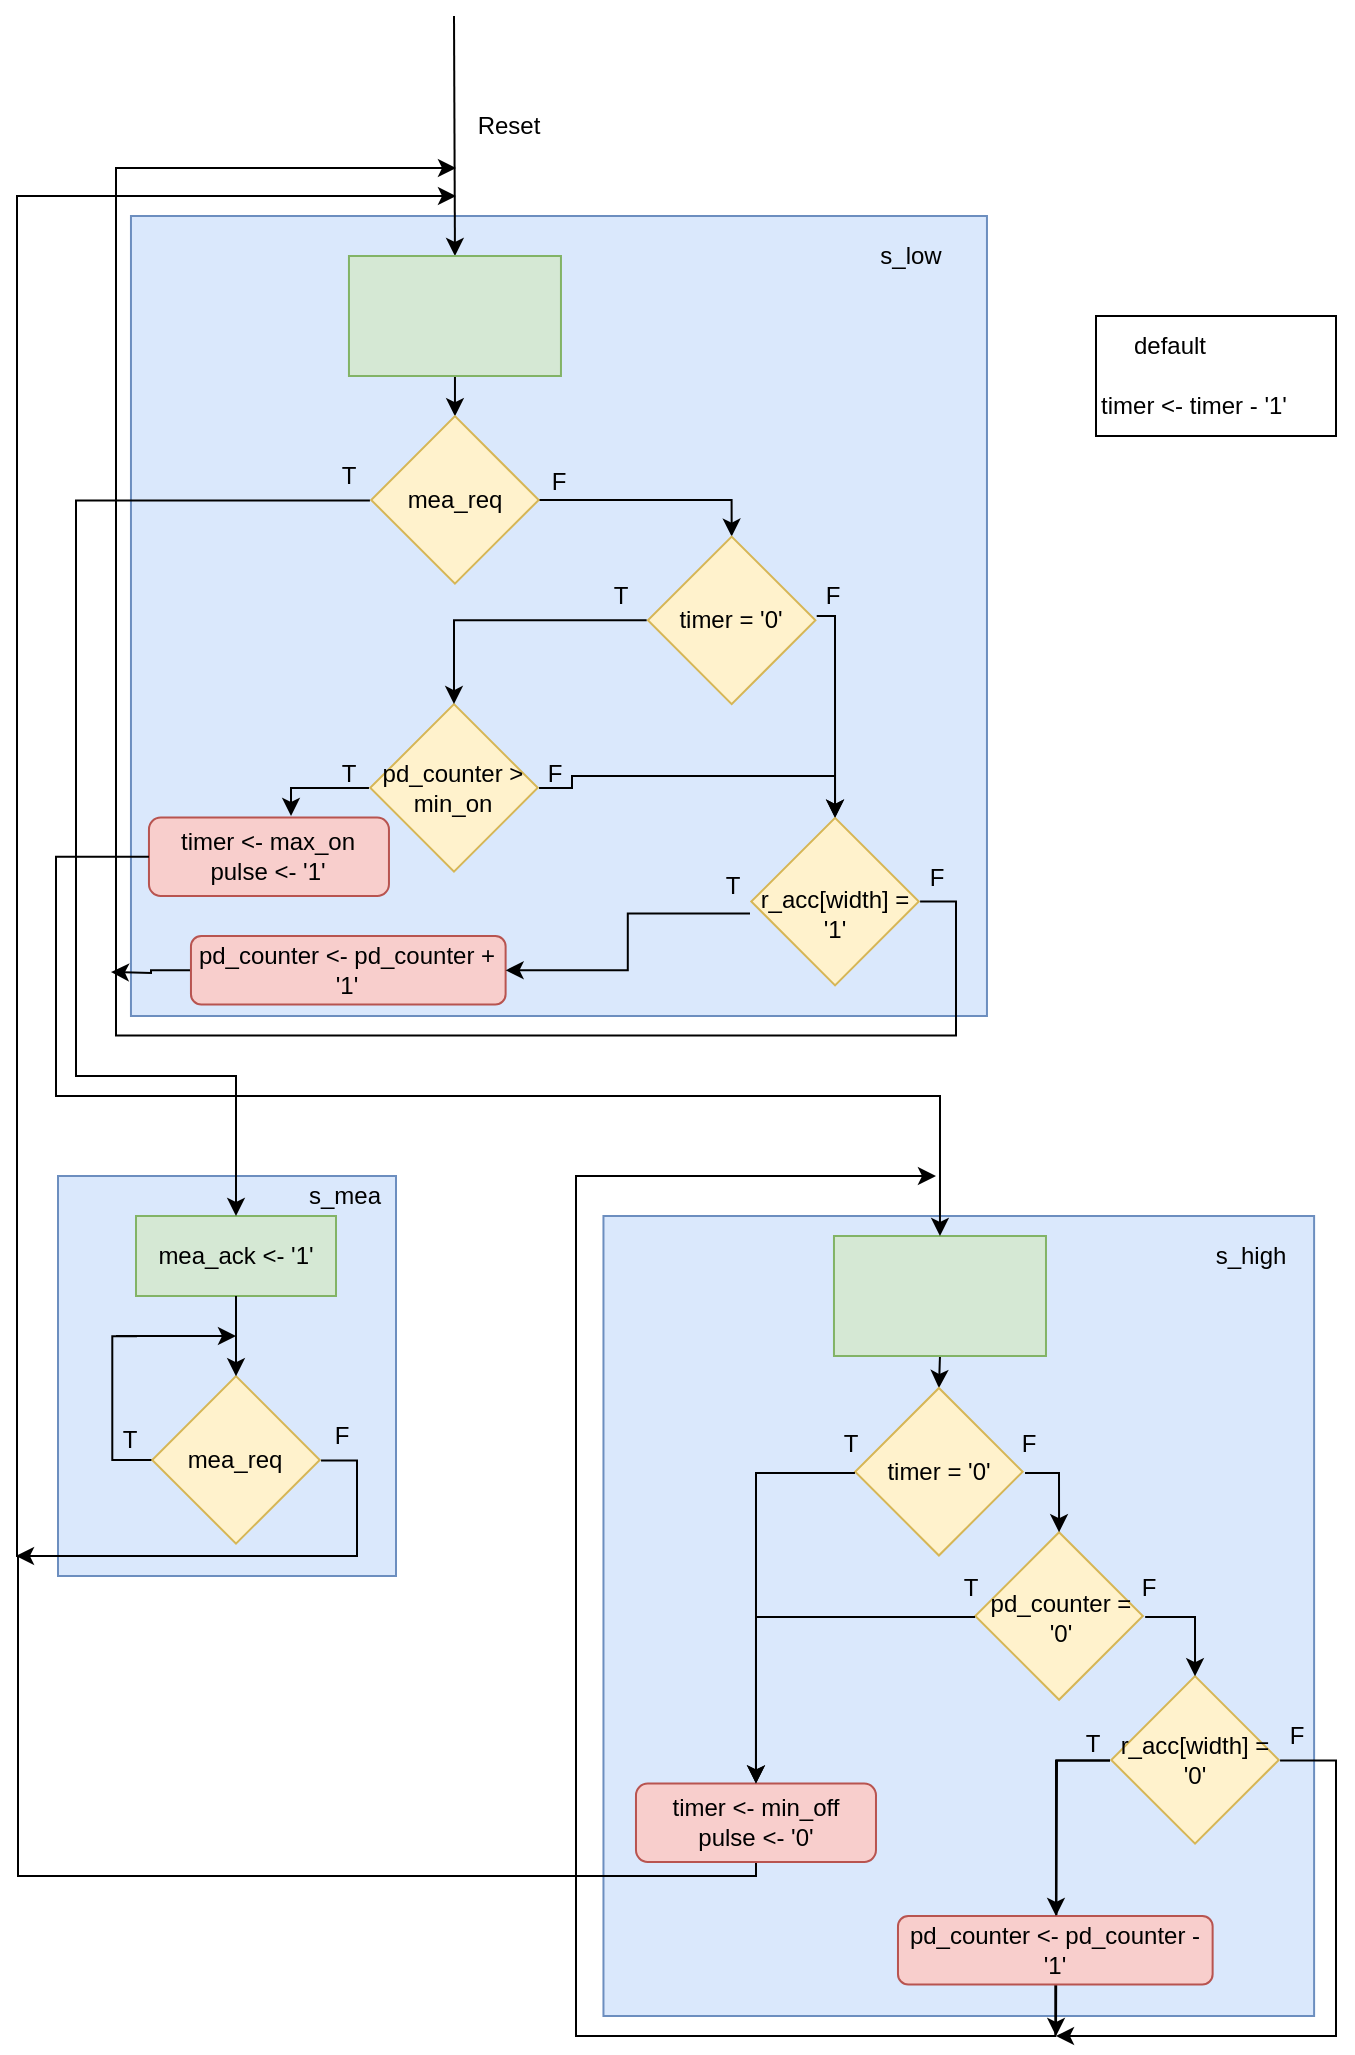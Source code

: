 <mxfile version="23.1.1" type="github">
  <diagram name="Page-1" id="hOQKtH4IWWjvnmXXgJGV">
    <mxGraphModel dx="954" dy="727" grid="1" gridSize="10" guides="1" tooltips="1" connect="1" arrows="1" fold="1" page="1" pageScale="1" pageWidth="850" pageHeight="1100" math="0" shadow="0">
      <root>
        <mxCell id="0" />
        <mxCell id="1" parent="0" />
        <mxCell id="d8hcWyDVBbq2IkfKw_T5-8" value="" style="rounded=0;whiteSpace=wrap;html=1;" parent="1" vertex="1">
          <mxGeometry x="580" y="610" width="120" height="60" as="geometry" />
        </mxCell>
        <mxCell id="7EblaMGkWfNoBb0x5ROF-58" value="" style="rounded=0;whiteSpace=wrap;html=1;fillColor=#dae8fc;strokeColor=#6c8ebf;" parent="1" vertex="1">
          <mxGeometry x="61" y="1040" width="169" height="200" as="geometry" />
        </mxCell>
        <mxCell id="7EblaMGkWfNoBb0x5ROF-3" value="" style="rounded=0;whiteSpace=wrap;html=1;fillColor=#dae8fc;strokeColor=#6c8ebf;" parent="1" vertex="1">
          <mxGeometry x="97.48" y="560" width="428" height="400" as="geometry" />
        </mxCell>
        <mxCell id="8vx6SqyI67sq7ZQJnIV3-156" value="" style="endArrow=classic;html=1;rounded=1;entryX=0.5;entryY=0;entryDx=0;entryDy=0;" parent="1" target="8vx6SqyI67sq7ZQJnIV3-157" edge="1">
          <mxGeometry width="50" height="50" relative="1" as="geometry">
            <mxPoint x="259" y="460" as="sourcePoint" />
            <mxPoint x="370" y="560" as="targetPoint" />
          </mxGeometry>
        </mxCell>
        <mxCell id="7EblaMGkWfNoBb0x5ROF-8" style="edgeStyle=orthogonalEdgeStyle;rounded=0;orthogonalLoop=1;jettySize=auto;html=1;exitX=0.5;exitY=1;exitDx=0;exitDy=0;entryX=1;entryY=0;entryDx=0;entryDy=0;" parent="1" source="8vx6SqyI67sq7ZQJnIV3-157" target="7EblaMGkWfNoBb0x5ROF-6" edge="1">
          <mxGeometry relative="1" as="geometry" />
        </mxCell>
        <mxCell id="8vx6SqyI67sq7ZQJnIV3-157" value="" style="rounded=0;whiteSpace=wrap;html=1;fillColor=#d5e8d4;strokeColor=#82b366;" parent="1" vertex="1">
          <mxGeometry x="206.48" y="580" width="106" height="60" as="geometry" />
        </mxCell>
        <mxCell id="8vx6SqyI67sq7ZQJnIV3-158" value="Reset" style="text;html=1;align=center;verticalAlign=middle;whiteSpace=wrap;rounded=0;" parent="1" vertex="1">
          <mxGeometry x="270.52" y="510" width="31" height="10" as="geometry" />
        </mxCell>
        <mxCell id="7EblaMGkWfNoBb0x5ROF-2" value="timer &amp;lt;- timer - &#39;1&#39;" style="text;html=1;align=center;verticalAlign=middle;whiteSpace=wrap;rounded=0;" parent="1" vertex="1">
          <mxGeometry x="569.05" y="640" width="120" height="30" as="geometry" />
        </mxCell>
        <mxCell id="7EblaMGkWfNoBb0x5ROF-31" style="edgeStyle=orthogonalEdgeStyle;rounded=0;orthogonalLoop=1;jettySize=auto;html=1;entryX=1;entryY=0;entryDx=0;entryDy=0;" parent="1" source="7EblaMGkWfNoBb0x5ROF-13" target="7EblaMGkWfNoBb0x5ROF-20" edge="1">
          <mxGeometry relative="1" as="geometry">
            <Array as="points">
              <mxPoint x="450" y="760" />
            </Array>
            <mxPoint x="456" y="821.43" as="targetPoint" />
          </mxGeometry>
        </mxCell>
        <mxCell id="7EblaMGkWfNoBb0x5ROF-16" value="" style="group" parent="1" vertex="1" connectable="0">
          <mxGeometry x="216.48" y="804.05" width="85.039" height="83.752" as="geometry" />
        </mxCell>
        <mxCell id="7EblaMGkWfNoBb0x5ROF-14" value="" style="whiteSpace=wrap;html=1;aspect=fixed;rounded=0;rotation=-45;fillColor=#fff2cc;strokeColor=#d6b656;" parent="7EblaMGkWfNoBb0x5ROF-16" vertex="1">
          <mxGeometry x="12.905" y="12.265" width="59.221" height="59.221" as="geometry" />
        </mxCell>
        <mxCell id="7EblaMGkWfNoBb0x5ROF-15" value="pd_counter &amp;gt; min_on" style="text;html=1;align=center;verticalAlign=middle;whiteSpace=wrap;rounded=0;" parent="7EblaMGkWfNoBb0x5ROF-16" vertex="1">
          <mxGeometry y="29.02" width="85.039" height="25.714" as="geometry" />
        </mxCell>
        <mxCell id="7EblaMGkWfNoBb0x5ROF-18" value="" style="group" parent="1" vertex="1" connectable="0">
          <mxGeometry x="390" y="860.81" width="119.055" height="84.416" as="geometry" />
        </mxCell>
        <mxCell id="7EblaMGkWfNoBb0x5ROF-19" value="" style="group" parent="7EblaMGkWfNoBb0x5ROF-18" vertex="1" connectable="0">
          <mxGeometry x="17.008" width="85.039" height="84.416" as="geometry" />
        </mxCell>
        <mxCell id="7EblaMGkWfNoBb0x5ROF-20" value="" style="whiteSpace=wrap;html=1;aspect=fixed;rounded=0;rotation=-45;fillColor=#fff2cc;strokeColor=#d6b656;" parent="7EblaMGkWfNoBb0x5ROF-19" vertex="1">
          <mxGeometry x="12.909" y="12.362" width="59.221" height="59.221" as="geometry" />
        </mxCell>
        <mxCell id="7EblaMGkWfNoBb0x5ROF-27" style="edgeStyle=orthogonalEdgeStyle;rounded=0;orthogonalLoop=1;jettySize=auto;html=1;" parent="7EblaMGkWfNoBb0x5ROF-19" source="7EblaMGkWfNoBb0x5ROF-21" edge="1">
          <mxGeometry relative="1" as="geometry">
            <mxPoint x="-147.008" y="-324.81" as="targetPoint" />
            <Array as="points">
              <mxPoint x="103" y="42" />
              <mxPoint x="103" y="109" />
              <mxPoint x="-317" y="109" />
              <mxPoint x="-317" y="-325" />
            </Array>
          </mxGeometry>
        </mxCell>
        <mxCell id="7EblaMGkWfNoBb0x5ROF-21" value="r_acc[width] = &#39;1&#39;" style="text;html=1;align=center;verticalAlign=middle;whiteSpace=wrap;rounded=0;" parent="7EblaMGkWfNoBb0x5ROF-19" vertex="1">
          <mxGeometry y="35.071" width="85.039" height="25.714" as="geometry" />
        </mxCell>
        <mxCell id="7EblaMGkWfNoBb0x5ROF-22" value="T" style="text;html=1;align=center;verticalAlign=middle;whiteSpace=wrap;rounded=0;" parent="7EblaMGkWfNoBb0x5ROF-18" vertex="1">
          <mxGeometry y="25.714" width="17.008" height="17.143" as="geometry" />
        </mxCell>
        <mxCell id="7EblaMGkWfNoBb0x5ROF-23" value="F" style="text;html=1;align=center;verticalAlign=middle;whiteSpace=wrap;rounded=0;" parent="7EblaMGkWfNoBb0x5ROF-18" vertex="1">
          <mxGeometry x="102.047" y="25.714" width="17.008" height="8.571" as="geometry" />
        </mxCell>
        <mxCell id="7EblaMGkWfNoBb0x5ROF-29" style="edgeStyle=orthogonalEdgeStyle;rounded=0;orthogonalLoop=1;jettySize=auto;html=1;" parent="1" source="7EblaMGkWfNoBb0x5ROF-25" edge="1">
          <mxGeometry relative="1" as="geometry">
            <mxPoint x="87.48" y="938" as="targetPoint" />
          </mxGeometry>
        </mxCell>
        <mxCell id="7EblaMGkWfNoBb0x5ROF-25" value="pd_counter &amp;lt;- pd_counter + &#39;1&#39;" style="rounded=1;whiteSpace=wrap;html=1;fillColor=#f8cecc;strokeColor=#b85450;" parent="1" vertex="1">
          <mxGeometry x="127.48" y="920" width="157.323" height="34.286" as="geometry" />
        </mxCell>
        <mxCell id="7EblaMGkWfNoBb0x5ROF-26" style="edgeStyle=orthogonalEdgeStyle;rounded=0;orthogonalLoop=1;jettySize=auto;html=1;" parent="1" source="7EblaMGkWfNoBb0x5ROF-21" target="7EblaMGkWfNoBb0x5ROF-25" edge="1">
          <mxGeometry relative="1" as="geometry" />
        </mxCell>
        <mxCell id="7EblaMGkWfNoBb0x5ROF-24" style="edgeStyle=orthogonalEdgeStyle;rounded=0;orthogonalLoop=1;jettySize=auto;html=1;entryX=1;entryY=0;entryDx=0;entryDy=0;" parent="1" source="7EblaMGkWfNoBb0x5ROF-15" target="7EblaMGkWfNoBb0x5ROF-20" edge="1">
          <mxGeometry relative="1" as="geometry">
            <mxPoint x="367.48" y="860" as="targetPoint" />
            <Array as="points">
              <mxPoint x="318" y="846" />
              <mxPoint x="318" y="840" />
            </Array>
          </mxGeometry>
        </mxCell>
        <mxCell id="7EblaMGkWfNoBb0x5ROF-38" value="T" style="text;html=1;align=center;verticalAlign=middle;whiteSpace=wrap;rounded=0;" parent="1" vertex="1">
          <mxGeometry x="197.64" y="830" width="17.008" height="17.143" as="geometry" />
        </mxCell>
        <mxCell id="7EblaMGkWfNoBb0x5ROF-41" value="F" style="text;html=1;align=center;verticalAlign=middle;whiteSpace=wrap;rounded=0;" parent="1" vertex="1">
          <mxGeometry x="300.55" y="834.29" width="17.008" height="8.571" as="geometry" />
        </mxCell>
        <mxCell id="7EblaMGkWfNoBb0x5ROF-59" value="" style="group" parent="1" vertex="1" connectable="0">
          <mxGeometry x="87.48" y="1060" width="202.52" height="164.416" as="geometry" />
        </mxCell>
        <mxCell id="7EblaMGkWfNoBb0x5ROF-47" value="mea_ack &amp;lt;- &#39;1&#39;" style="rounded=0;whiteSpace=wrap;html=1;fillColor=#d5e8d4;strokeColor=#82b366;" parent="7EblaMGkWfNoBb0x5ROF-59" vertex="1">
          <mxGeometry x="12.52" width="100" height="40" as="geometry" />
        </mxCell>
        <mxCell id="7EblaMGkWfNoBb0x5ROF-48" value="" style="group" parent="7EblaMGkWfNoBb0x5ROF-59" vertex="1" connectable="0">
          <mxGeometry x="20" y="80" width="85.039" height="84.416" as="geometry" />
        </mxCell>
        <mxCell id="7EblaMGkWfNoBb0x5ROF-49" style="edgeStyle=orthogonalEdgeStyle;rounded=0;orthogonalLoop=1;jettySize=auto;html=1;curved=0;endArrow=none;endFill=0;" parent="7EblaMGkWfNoBb0x5ROF-48" source="7EblaMGkWfNoBb0x5ROF-50" edge="1">
          <mxGeometry relative="1" as="geometry">
            <mxPoint x="-7.48" y="-20" as="targetPoint" />
          </mxGeometry>
        </mxCell>
        <mxCell id="7EblaMGkWfNoBb0x5ROF-50" value="" style="whiteSpace=wrap;html=1;aspect=fixed;rounded=0;rotation=-45;fillColor=#fff2cc;strokeColor=#d6b656;" parent="7EblaMGkWfNoBb0x5ROF-48" vertex="1">
          <mxGeometry x="12.909" y="12.362" width="59.221" height="59.221" as="geometry" />
        </mxCell>
        <mxCell id="7EblaMGkWfNoBb0x5ROF-51" value="mea_req " style="text;html=1;align=center;verticalAlign=middle;whiteSpace=wrap;rounded=0;" parent="7EblaMGkWfNoBb0x5ROF-48" vertex="1">
          <mxGeometry y="29.351" width="85.039" height="25.714" as="geometry" />
        </mxCell>
        <mxCell id="7EblaMGkWfNoBb0x5ROF-52" style="edgeStyle=orthogonalEdgeStyle;rounded=0;orthogonalLoop=1;jettySize=auto;html=1;exitX=0.5;exitY=1;exitDx=0;exitDy=0;curved=0;" parent="7EblaMGkWfNoBb0x5ROF-59" source="7EblaMGkWfNoBb0x5ROF-47" target="7EblaMGkWfNoBb0x5ROF-50" edge="1">
          <mxGeometry relative="1" as="geometry" />
        </mxCell>
        <mxCell id="7EblaMGkWfNoBb0x5ROF-54" style="edgeStyle=orthogonalEdgeStyle;rounded=0;orthogonalLoop=1;jettySize=auto;html=1;curved=0;" parent="7EblaMGkWfNoBb0x5ROF-59" source="7EblaMGkWfNoBb0x5ROF-51" edge="1">
          <mxGeometry relative="1" as="geometry">
            <mxPoint x="172.52" y="-510" as="targetPoint" />
            <Array as="points">
              <mxPoint x="123" y="122" />
              <mxPoint x="123" y="170" />
              <mxPoint x="-47" y="170" />
              <mxPoint x="-47" y="-510" />
            </Array>
          </mxGeometry>
        </mxCell>
        <mxCell id="7EblaMGkWfNoBb0x5ROF-55" value="T" style="text;html=1;align=center;verticalAlign=middle;whiteSpace=wrap;rounded=0;" parent="7EblaMGkWfNoBb0x5ROF-59" vertex="1">
          <mxGeometry y="102.21" width="20" height="20" as="geometry" />
        </mxCell>
        <mxCell id="7EblaMGkWfNoBb0x5ROF-56" value="F" style="text;html=1;align=center;verticalAlign=middle;whiteSpace=wrap;rounded=0;" parent="7EblaMGkWfNoBb0x5ROF-59" vertex="1">
          <mxGeometry x="105.04" y="100" width="20" height="20" as="geometry" />
        </mxCell>
        <mxCell id="7EblaMGkWfNoBb0x5ROF-57" value="" style="endArrow=classic;html=1;rounded=1;" parent="7EblaMGkWfNoBb0x5ROF-59" edge="1">
          <mxGeometry width="50" height="50" relative="1" as="geometry">
            <mxPoint x="2.52" y="60" as="sourcePoint" />
            <mxPoint x="62.52" y="60" as="targetPoint" />
          </mxGeometry>
        </mxCell>
        <mxCell id="7EblaMGkWfNoBb0x5ROF-60" value="s_low" style="text;html=1;align=center;verticalAlign=middle;whiteSpace=wrap;rounded=0;" parent="1" vertex="1">
          <mxGeometry x="477.48" y="570" width="21" height="20" as="geometry" />
        </mxCell>
        <mxCell id="7EblaMGkWfNoBb0x5ROF-62" value="&lt;div&gt;timer &amp;lt;- max_on&lt;/div&gt;&lt;div&gt;pulse &amp;lt;- &#39;1&#39;&lt;br&gt;&lt;/div&gt;" style="rounded=1;whiteSpace=wrap;html=1;fillColor=#f8cecc;strokeColor=#b85450;perimeterSpacing=0;glass=0;" parent="1" vertex="1">
          <mxGeometry x="106.48" y="860.81" width="120" height="39.19" as="geometry" />
        </mxCell>
        <mxCell id="7EblaMGkWfNoBb0x5ROF-63" style="edgeStyle=orthogonalEdgeStyle;rounded=0;orthogonalLoop=1;jettySize=auto;html=1;entryX=0.187;entryY=0.75;entryDx=0;entryDy=0;entryPerimeter=0;" parent="1" source="7EblaMGkWfNoBb0x5ROF-15" target="7EblaMGkWfNoBb0x5ROF-3" edge="1">
          <mxGeometry relative="1" as="geometry">
            <Array as="points">
              <mxPoint x="177.48" y="846" />
            </Array>
          </mxGeometry>
        </mxCell>
        <mxCell id="7EblaMGkWfNoBb0x5ROF-64" value="" style="rounded=0;whiteSpace=wrap;html=1;fillColor=#dae8fc;strokeColor=#6c8ebf;" parent="1" vertex="1">
          <mxGeometry x="333.73" y="1060" width="355.32" height="400" as="geometry" />
        </mxCell>
        <mxCell id="7EblaMGkWfNoBb0x5ROF-65" style="edgeStyle=orthogonalEdgeStyle;rounded=0;orthogonalLoop=1;jettySize=auto;html=1;exitX=0.5;exitY=1;exitDx=0;exitDy=0;entryX=1;entryY=0;entryDx=0;entryDy=0;" parent="1" source="7EblaMGkWfNoBb0x5ROF-66" target="7EblaMGkWfNoBb0x5ROF-73" edge="1">
          <mxGeometry relative="1" as="geometry">
            <mxPoint x="501.99" y="1180.097" as="targetPoint" />
          </mxGeometry>
        </mxCell>
        <mxCell id="7EblaMGkWfNoBb0x5ROF-66" value="" style="rounded=0;whiteSpace=wrap;html=1;fillColor=#d5e8d4;strokeColor=#82b366;" parent="1" vertex="1">
          <mxGeometry x="448.99" y="1070" width="106" height="60" as="geometry" />
        </mxCell>
        <mxCell id="7EblaMGkWfNoBb0x5ROF-80" value="" style="group" parent="1" vertex="1" connectable="0">
          <mxGeometry x="569.99" y="1290.0" width="119.055" height="84.416" as="geometry" />
        </mxCell>
        <mxCell id="7EblaMGkWfNoBb0x5ROF-81" value="" style="group" parent="7EblaMGkWfNoBb0x5ROF-80" vertex="1" connectable="0">
          <mxGeometry x="17.008" width="85.039" height="84.416" as="geometry" />
        </mxCell>
        <mxCell id="7EblaMGkWfNoBb0x5ROF-82" value="" style="whiteSpace=wrap;html=1;aspect=fixed;rounded=0;rotation=-45;fillColor=#fff2cc;strokeColor=#d6b656;" parent="7EblaMGkWfNoBb0x5ROF-81" vertex="1">
          <mxGeometry x="12.909" y="12.362" width="59.221" height="59.221" as="geometry" />
        </mxCell>
        <mxCell id="d8hcWyDVBbq2IkfKw_T5-2" style="edgeStyle=orthogonalEdgeStyle;rounded=0;orthogonalLoop=1;jettySize=auto;html=1;" parent="7EblaMGkWfNoBb0x5ROF-81" source="7EblaMGkWfNoBb0x5ROF-84" edge="1">
          <mxGeometry relative="1" as="geometry">
            <mxPoint x="-26.998" y="180.0" as="targetPoint" />
          </mxGeometry>
        </mxCell>
        <mxCell id="d8hcWyDVBbq2IkfKw_T5-4" style="edgeStyle=orthogonalEdgeStyle;rounded=0;orthogonalLoop=1;jettySize=auto;html=1;" parent="7EblaMGkWfNoBb0x5ROF-81" source="7EblaMGkWfNoBb0x5ROF-84" edge="1">
          <mxGeometry relative="1" as="geometry">
            <mxPoint x="-26.998" y="180.0" as="targetPoint" />
            <Array as="points">
              <mxPoint x="113" y="42" />
              <mxPoint x="113" y="180" />
            </Array>
          </mxGeometry>
        </mxCell>
        <mxCell id="7EblaMGkWfNoBb0x5ROF-84" value="r_acc[width] = &#39;0&#39;" style="text;html=1;align=center;verticalAlign=middle;whiteSpace=wrap;rounded=0;" parent="7EblaMGkWfNoBb0x5ROF-81" vertex="1">
          <mxGeometry y="29.351" width="85.039" height="25.714" as="geometry" />
        </mxCell>
        <mxCell id="7EblaMGkWfNoBb0x5ROF-85" value="T" style="text;html=1;align=center;verticalAlign=middle;whiteSpace=wrap;rounded=0;" parent="7EblaMGkWfNoBb0x5ROF-80" vertex="1">
          <mxGeometry y="25.714" width="17.008" height="17.143" as="geometry" />
        </mxCell>
        <mxCell id="7EblaMGkWfNoBb0x5ROF-86" value="F" style="text;html=1;align=center;verticalAlign=middle;whiteSpace=wrap;rounded=0;" parent="7EblaMGkWfNoBb0x5ROF-80" vertex="1">
          <mxGeometry x="102.047" y="25.714" width="17.008" height="8.571" as="geometry" />
        </mxCell>
        <mxCell id="7EblaMGkWfNoBb0x5ROF-87" style="edgeStyle=orthogonalEdgeStyle;rounded=0;orthogonalLoop=1;jettySize=auto;html=1;" parent="1" source="7EblaMGkWfNoBb0x5ROF-88" edge="1">
          <mxGeometry relative="1" as="geometry">
            <mxPoint x="499.99" y="1040" as="targetPoint" />
            <Array as="points">
              <mxPoint x="559.99" y="1470" />
              <mxPoint x="319.99" y="1470" />
              <mxPoint x="319.99" y="1040" />
            </Array>
          </mxGeometry>
        </mxCell>
        <mxCell id="7EblaMGkWfNoBb0x5ROF-88" value="pd_counter &amp;lt;- pd_counter - &#39;1&#39;" style="rounded=1;whiteSpace=wrap;html=1;fillColor=#f8cecc;strokeColor=#b85450;" parent="1" vertex="1">
          <mxGeometry x="480.99" y="1410" width="157.323" height="34.286" as="geometry" />
        </mxCell>
        <mxCell id="7EblaMGkWfNoBb0x5ROF-89" style="edgeStyle=orthogonalEdgeStyle;rounded=0;orthogonalLoop=1;jettySize=auto;html=1;" parent="1" source="7EblaMGkWfNoBb0x5ROF-84" edge="1">
          <mxGeometry relative="1" as="geometry">
            <mxPoint x="559.99" y="1410" as="targetPoint" />
            <Array as="points">
              <mxPoint x="559.99" y="1332" />
            </Array>
          </mxGeometry>
        </mxCell>
        <mxCell id="7EblaMGkWfNoBb0x5ROF-109" value="" style="group" parent="1" vertex="1" connectable="0">
          <mxGeometry x="448.99" y="1146" width="105.998" height="83.752" as="geometry" />
        </mxCell>
        <mxCell id="7EblaMGkWfNoBb0x5ROF-94" value="T" style="text;html=1;align=center;verticalAlign=middle;whiteSpace=wrap;rounded=0;" parent="7EblaMGkWfNoBb0x5ROF-109" vertex="1">
          <mxGeometry y="19.71" width="17.008" height="17.143" as="geometry" />
        </mxCell>
        <mxCell id="7EblaMGkWfNoBb0x5ROF-96" value="F" style="text;html=1;align=center;verticalAlign=middle;whiteSpace=wrap;rounded=0;" parent="7EblaMGkWfNoBb0x5ROF-109" vertex="1">
          <mxGeometry x="88.99" y="24" width="17.008" height="8.571" as="geometry" />
        </mxCell>
        <mxCell id="7EblaMGkWfNoBb0x5ROF-107" value="" style="group" parent="7EblaMGkWfNoBb0x5ROF-109" vertex="1" connectable="0">
          <mxGeometry x="10.48" width="85.039" height="83.752" as="geometry" />
        </mxCell>
        <mxCell id="7EblaMGkWfNoBb0x5ROF-73" value="" style="whiteSpace=wrap;html=1;aspect=fixed;rounded=0;rotation=-45;fillColor=#fff2cc;strokeColor=#d6b656;" parent="7EblaMGkWfNoBb0x5ROF-107" vertex="1">
          <mxGeometry x="12.385" y="12.265" width="59.221" height="59.221" as="geometry" />
        </mxCell>
        <mxCell id="7EblaMGkWfNoBb0x5ROF-75" value="timer = &#39;0&#39;" style="text;html=1;align=center;verticalAlign=middle;whiteSpace=wrap;rounded=0;" parent="7EblaMGkWfNoBb0x5ROF-107" vertex="1">
          <mxGeometry y="29.56" width="85.039" height="25.714" as="geometry" />
        </mxCell>
        <mxCell id="7EblaMGkWfNoBb0x5ROF-111" value="" style="group" parent="1" vertex="1" connectable="0">
          <mxGeometry x="509.06" y="1218.12" width="105.998" height="83.752" as="geometry" />
        </mxCell>
        <mxCell id="7EblaMGkWfNoBb0x5ROF-112" value="T" style="text;html=1;align=center;verticalAlign=middle;whiteSpace=wrap;rounded=0;" parent="7EblaMGkWfNoBb0x5ROF-111" vertex="1">
          <mxGeometry y="19.71" width="17.008" height="17.143" as="geometry" />
        </mxCell>
        <mxCell id="7EblaMGkWfNoBb0x5ROF-113" value="F" style="text;html=1;align=center;verticalAlign=middle;whiteSpace=wrap;rounded=0;" parent="7EblaMGkWfNoBb0x5ROF-111" vertex="1">
          <mxGeometry x="88.99" y="24" width="17.008" height="8.571" as="geometry" />
        </mxCell>
        <mxCell id="7EblaMGkWfNoBb0x5ROF-114" value="" style="group" parent="7EblaMGkWfNoBb0x5ROF-111" vertex="1" connectable="0">
          <mxGeometry x="10.48" width="85.039" height="83.752" as="geometry" />
        </mxCell>
        <mxCell id="7EblaMGkWfNoBb0x5ROF-115" value="" style="whiteSpace=wrap;html=1;aspect=fixed;rounded=0;rotation=-45;fillColor=#fff2cc;strokeColor=#d6b656;" parent="7EblaMGkWfNoBb0x5ROF-114" vertex="1">
          <mxGeometry x="12.385" y="12.265" width="59.221" height="59.221" as="geometry" />
        </mxCell>
        <mxCell id="7EblaMGkWfNoBb0x5ROF-116" value="pd_counter = &#39;0&#39;" style="text;html=1;align=center;verticalAlign=middle;whiteSpace=wrap;rounded=0;" parent="7EblaMGkWfNoBb0x5ROF-114" vertex="1">
          <mxGeometry y="29.56" width="85.039" height="25.714" as="geometry" />
        </mxCell>
        <mxCell id="d8hcWyDVBbq2IkfKw_T5-5" style="edgeStyle=orthogonalEdgeStyle;rounded=0;orthogonalLoop=1;jettySize=auto;html=1;" parent="1" source="7EblaMGkWfNoBb0x5ROF-119" edge="1">
          <mxGeometry relative="1" as="geometry">
            <mxPoint x="40" y="1230" as="targetPoint" />
            <Array as="points">
              <mxPoint x="410" y="1390" />
              <mxPoint x="41" y="1390" />
            </Array>
          </mxGeometry>
        </mxCell>
        <mxCell id="7EblaMGkWfNoBb0x5ROF-119" value="&lt;div&gt;timer &amp;lt;- min_off&lt;/div&gt;&lt;div&gt;pulse &amp;lt;- &#39;0&#39;&lt;br&gt;&lt;/div&gt;" style="rounded=1;whiteSpace=wrap;html=1;fillColor=#f8cecc;strokeColor=#b85450;perimeterSpacing=0;glass=0;" parent="1" vertex="1">
          <mxGeometry x="349.99" y="1343.75" width="120" height="39.19" as="geometry" />
        </mxCell>
        <mxCell id="7EblaMGkWfNoBb0x5ROF-124" style="edgeStyle=orthogonalEdgeStyle;rounded=0;orthogonalLoop=1;jettySize=auto;html=1;entryX=0.5;entryY=0;entryDx=0;entryDy=0;" parent="1" source="7EblaMGkWfNoBb0x5ROF-75" target="7EblaMGkWfNoBb0x5ROF-119" edge="1">
          <mxGeometry relative="1" as="geometry">
            <Array as="points">
              <mxPoint x="409.99" y="1189" />
            </Array>
          </mxGeometry>
        </mxCell>
        <mxCell id="7EblaMGkWfNoBb0x5ROF-42" style="edgeStyle=orthogonalEdgeStyle;rounded=0;orthogonalLoop=1;jettySize=auto;html=1;exitX=0;exitY=0.5;exitDx=0;exitDy=0;entryX=0.5;entryY=0;entryDx=0;entryDy=0;" parent="1" source="7EblaMGkWfNoBb0x5ROF-62" target="7EblaMGkWfNoBb0x5ROF-66" edge="1">
          <mxGeometry relative="1" as="geometry">
            <mxPoint x="550" y="1050" as="targetPoint" />
            <mxPoint x="230" y="850" as="sourcePoint" />
            <Array as="points">
              <mxPoint x="60" y="880" />
              <mxPoint x="60" y="1000" />
              <mxPoint x="502" y="1000" />
            </Array>
          </mxGeometry>
        </mxCell>
        <mxCell id="7EblaMGkWfNoBb0x5ROF-43" style="edgeStyle=orthogonalEdgeStyle;rounded=0;orthogonalLoop=1;jettySize=auto;html=1;entryX=0.5;entryY=0;entryDx=0;entryDy=0;" parent="1" source="7EblaMGkWfNoBb0x5ROF-7" target="7EblaMGkWfNoBb0x5ROF-47" edge="1">
          <mxGeometry relative="1" as="geometry">
            <mxPoint x="37.48" y="1060" as="targetPoint" />
            <Array as="points">
              <mxPoint x="70" y="702" />
              <mxPoint x="70" y="990" />
              <mxPoint x="150" y="990" />
            </Array>
          </mxGeometry>
        </mxCell>
        <mxCell id="7EblaMGkWfNoBb0x5ROF-127" style="edgeStyle=orthogonalEdgeStyle;rounded=0;orthogonalLoop=1;jettySize=auto;html=1;entryX=1;entryY=0;entryDx=0;entryDy=0;" parent="1" source="7EblaMGkWfNoBb0x5ROF-6" target="7EblaMGkWfNoBb0x5ROF-12" edge="1">
          <mxGeometry relative="1" as="geometry">
            <Array as="points">
              <mxPoint x="398" y="702" />
            </Array>
          </mxGeometry>
        </mxCell>
        <mxCell id="7EblaMGkWfNoBb0x5ROF-128" value="" style="group" parent="1" vertex="1" connectable="0">
          <mxGeometry x="197.64" y="660" width="122.35" height="84.416" as="geometry" />
        </mxCell>
        <mxCell id="7EblaMGkWfNoBb0x5ROF-4" value="" style="group" parent="7EblaMGkWfNoBb0x5ROF-128" vertex="1" connectable="0">
          <mxGeometry x="19.32" width="85.039" height="84.416" as="geometry" />
        </mxCell>
        <mxCell id="7EblaMGkWfNoBb0x5ROF-6" value="" style="whiteSpace=wrap;html=1;aspect=fixed;rounded=0;rotation=-45;fillColor=#fff2cc;strokeColor=#d6b656;" parent="7EblaMGkWfNoBb0x5ROF-4" vertex="1">
          <mxGeometry x="12.909" y="12.362" width="59.221" height="59.221" as="geometry" />
        </mxCell>
        <mxCell id="7EblaMGkWfNoBb0x5ROF-7" value="&lt;div&gt;mea_req&lt;/div&gt;" style="text;html=1;align=center;verticalAlign=middle;whiteSpace=wrap;rounded=0;" parent="7EblaMGkWfNoBb0x5ROF-4" vertex="1">
          <mxGeometry y="29.351" width="85.039" height="25.714" as="geometry" />
        </mxCell>
        <mxCell id="7EblaMGkWfNoBb0x5ROF-37" value="T" style="text;html=1;align=center;verticalAlign=middle;whiteSpace=wrap;rounded=0;" parent="7EblaMGkWfNoBb0x5ROF-128" vertex="1">
          <mxGeometry y="21" width="17.008" height="17.143" as="geometry" />
        </mxCell>
        <mxCell id="7EblaMGkWfNoBb0x5ROF-125" value="F" style="text;html=1;align=center;verticalAlign=middle;whiteSpace=wrap;rounded=0;" parent="7EblaMGkWfNoBb0x5ROF-128" vertex="1">
          <mxGeometry x="105.34" y="28.14" width="17.01" height="10" as="geometry" />
        </mxCell>
        <mxCell id="7EblaMGkWfNoBb0x5ROF-129" value="" style="group" parent="1" vertex="1" connectable="0">
          <mxGeometry x="333.73" y="720.3" width="123.638" height="83.752" as="geometry" />
        </mxCell>
        <mxCell id="7EblaMGkWfNoBb0x5ROF-12" value="" style="whiteSpace=wrap;html=1;aspect=fixed;rounded=0;rotation=-45;fillColor=#fff2cc;strokeColor=#d6b656;" parent="7EblaMGkWfNoBb0x5ROF-129" vertex="1">
          <mxGeometry x="34.495" y="12.265" width="59.221" height="59.221" as="geometry" />
        </mxCell>
        <mxCell id="7EblaMGkWfNoBb0x5ROF-13" value="timer = &#39;0&#39;" style="text;html=1;align=center;verticalAlign=middle;whiteSpace=wrap;rounded=0;movable=1;resizable=1;rotatable=1;deletable=1;editable=1;locked=0;connectable=1;" parent="7EblaMGkWfNoBb0x5ROF-129" vertex="1">
          <mxGeometry x="21.59" y="29.02" width="85.039" height="25.714" as="geometry" />
        </mxCell>
        <mxCell id="7EblaMGkWfNoBb0x5ROF-34" value="T" style="text;html=1;align=center;verticalAlign=middle;whiteSpace=wrap;rounded=0;" parent="7EblaMGkWfNoBb0x5ROF-129" vertex="1">
          <mxGeometry y="20.68" width="17.008" height="17.143" as="geometry" />
        </mxCell>
        <mxCell id="7EblaMGkWfNoBb0x5ROF-40" value="F" style="text;html=1;align=center;verticalAlign=middle;whiteSpace=wrap;rounded=0;" parent="7EblaMGkWfNoBb0x5ROF-129" vertex="1">
          <mxGeometry x="106.63" y="25.1" width="17.008" height="8.571" as="geometry" />
        </mxCell>
        <mxCell id="7EblaMGkWfNoBb0x5ROF-130" style="edgeStyle=orthogonalEdgeStyle;rounded=0;orthogonalLoop=1;jettySize=auto;html=1;entryX=1;entryY=0;entryDx=0;entryDy=0;" parent="1" source="7EblaMGkWfNoBb0x5ROF-13" target="7EblaMGkWfNoBb0x5ROF-14" edge="1">
          <mxGeometry relative="1" as="geometry" />
        </mxCell>
        <mxCell id="d8hcWyDVBbq2IkfKw_T5-9" style="edgeStyle=orthogonalEdgeStyle;rounded=0;orthogonalLoop=1;jettySize=auto;html=1;entryX=1;entryY=0;entryDx=0;entryDy=0;" parent="1" source="7EblaMGkWfNoBb0x5ROF-75" target="7EblaMGkWfNoBb0x5ROF-115" edge="1">
          <mxGeometry relative="1" as="geometry">
            <Array as="points">
              <mxPoint x="562" y="1189" />
            </Array>
          </mxGeometry>
        </mxCell>
        <mxCell id="d8hcWyDVBbq2IkfKw_T5-10" style="edgeStyle=orthogonalEdgeStyle;rounded=0;orthogonalLoop=1;jettySize=auto;html=1;entryX=1;entryY=0;entryDx=0;entryDy=0;" parent="1" source="7EblaMGkWfNoBb0x5ROF-116" target="7EblaMGkWfNoBb0x5ROF-82" edge="1">
          <mxGeometry relative="1" as="geometry">
            <Array as="points">
              <mxPoint x="630" y="1261" />
            </Array>
          </mxGeometry>
        </mxCell>
        <mxCell id="d8hcWyDVBbq2IkfKw_T5-11" style="edgeStyle=orthogonalEdgeStyle;rounded=0;orthogonalLoop=1;jettySize=auto;html=1;entryX=0.5;entryY=0;entryDx=0;entryDy=0;" parent="1" source="7EblaMGkWfNoBb0x5ROF-116" target="7EblaMGkWfNoBb0x5ROF-119" edge="1">
          <mxGeometry relative="1" as="geometry">
            <mxPoint x="410" y="1340" as="targetPoint" />
          </mxGeometry>
        </mxCell>
        <mxCell id="d8hcWyDVBbq2IkfKw_T5-12" value="default" style="text;html=1;align=center;verticalAlign=middle;whiteSpace=wrap;rounded=0;" parent="1" vertex="1">
          <mxGeometry x="587" y="610" width="60" height="30" as="geometry" />
        </mxCell>
        <mxCell id="hjBr5uymPXANs590V0fP-1" value="s_high" style="text;html=1;align=center;verticalAlign=middle;whiteSpace=wrap;rounded=0;" vertex="1" parent="1">
          <mxGeometry x="647" y="1070" width="21" height="20" as="geometry" />
        </mxCell>
        <mxCell id="hjBr5uymPXANs590V0fP-2" value="s_mea" style="text;html=1;align=center;verticalAlign=middle;whiteSpace=wrap;rounded=0;" vertex="1" parent="1">
          <mxGeometry x="193.65" y="1040" width="21" height="20" as="geometry" />
        </mxCell>
      </root>
    </mxGraphModel>
  </diagram>
</mxfile>
